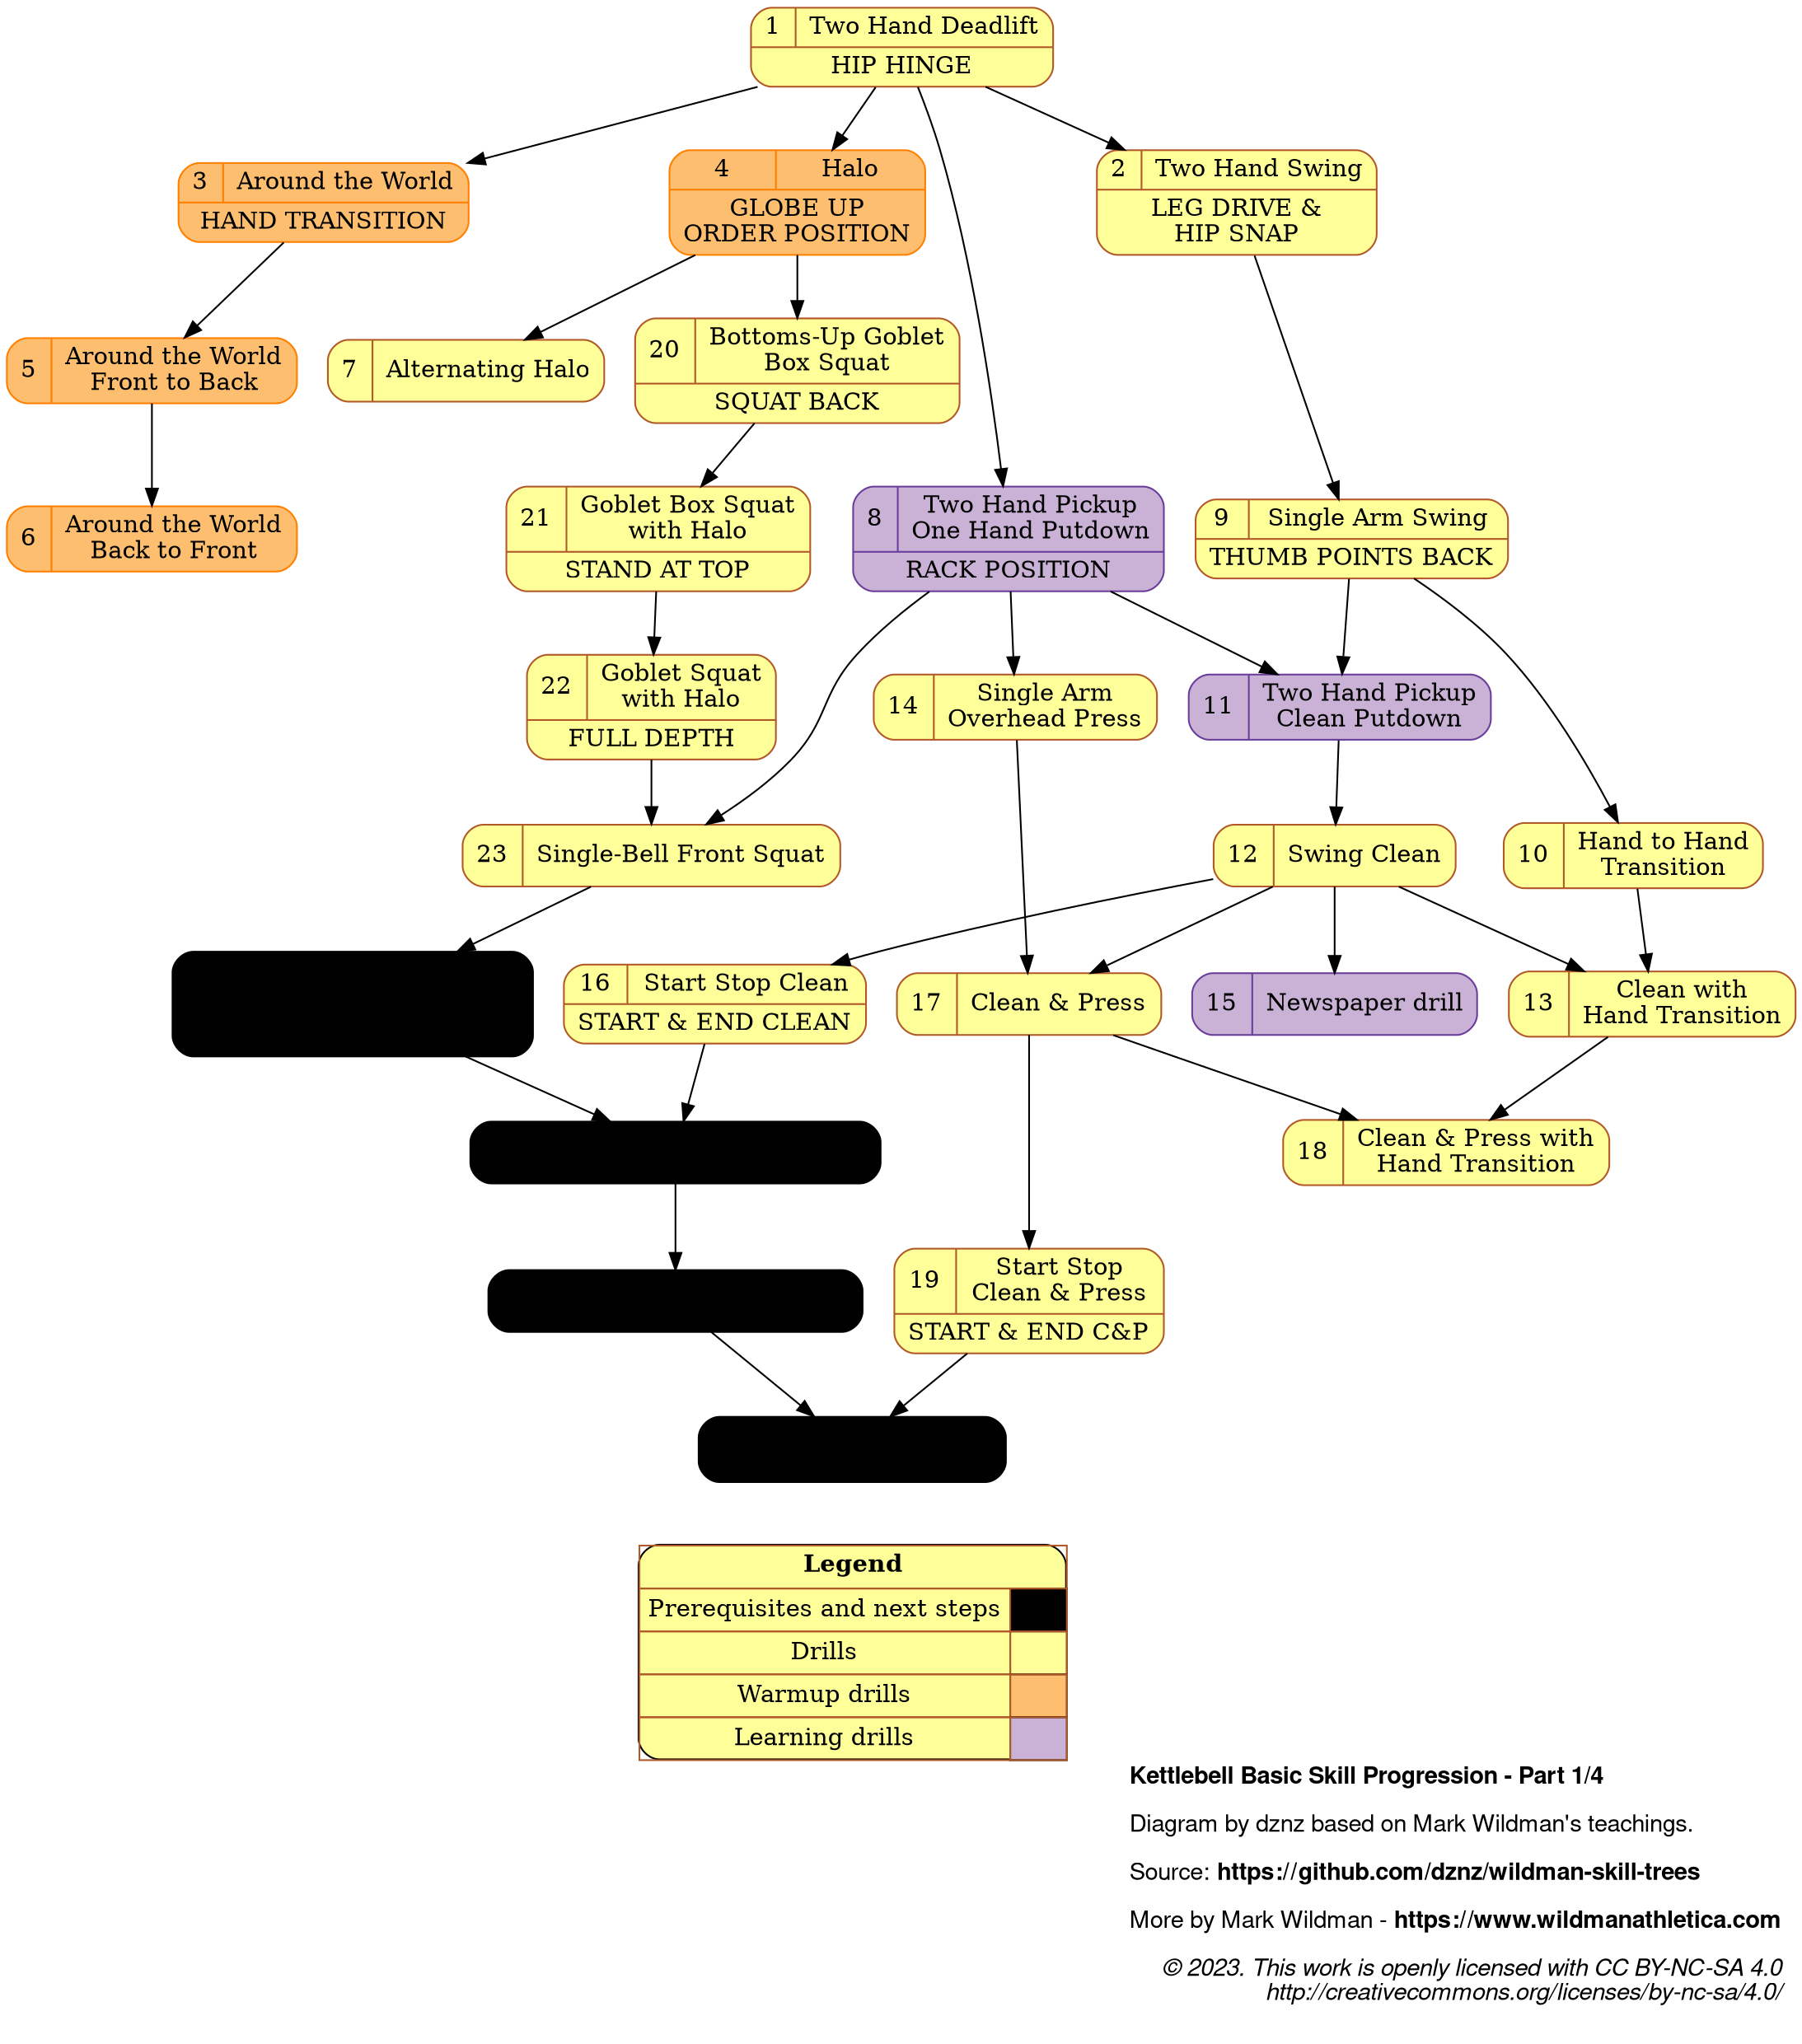 digraph kb_progression {
  
  label=<
<B>Kettlebell Basic Skill Progression - Part 1/4</B><BR ALIGN="LEFT"/><BR ALIGN="LEFT"/>
Diagram by dznz based on Mark Wildman's teachings.<BR ALIGN="LEFT"/><BR ALIGN="LEFT"/>
Source: <B>https://github.com/dznz/wildman-skill-trees</B><BR ALIGN="LEFT"/><BR ALIGN="LEFT"/>
More by Mark Wildman - <B>https://www.wildmanathletica.com</B><BR ALIGN="LEFT"/><BR ALIGN="LEFT"/>
<I>
© 2023. This work is openly licensed with CC BY-NC-SA 4.0<BR ALIGN="RIGHT"/>
http://creativecommons.org/licenses/by-nc-sa/4.0/<BR ALIGN="RIGHT"/>
</I>
  >
  graph [labeljust=r]
  graph [fontname="Helvetica,Arial,sans-serif"]

  node [colorscheme="paired12"]
  node [shape=record]
  node [style="rounded,filled"]
  node [color=12, fillcolor=11]

  subgraph warmup {
    node [color=8, fillcolor=7]
    mov_atw; mov_halo, mov_atwf2b, mov_atwb2f
  }

  subgraph aux {
    node [color=10, fillcolor=9]
    mov_2hu1hd; mov_2hucleandown; mov_news;
  }

  subgraph post {
    node [color=lightslategrey, fillcolor=ghostwhite]
    mov_racklunge
    mov_clean2sblunge
    mov_halfkneelclean
    mov_halfkneelcap
  }
  
  mov_deadlift [label="{{1|Two Hand Deadlift}|HIP HINGE}" URL="https://www.youtube.com/watch?v=x0XkmM34BPI&list=PLk4oYPJ7TXKhX8YqA2AVrfgs_pEF6p7KA&index=1"];
  mov_swing [label="{{2|Two Hand Swing}|LEG DRIVE &\nHIP SNAP}" URL="https://www.youtube.com/watch?v=m-S9H2XVvYg&list=PLk4oYPJ7TXKhX8YqA2AVrfgs_pEF6p7KA&index=2"]
  mov_atw [label="{{3|Around the World}|HAND TRANSITION}" URL="https://www.youtube.com/watch?v=XaegZzSbtr0&list=PLk4oYPJ7TXKhX8YqA2AVrfgs_pEF6p7KA&index=3"]
  mov_halo [label="{{4|Halo}|GLOBE UP\nORDER POSITION}" URL="https://www.youtube.com/watch?v=25xdtjbFPtw&list=PLk4oYPJ7TXKhX8YqA2AVrfgs_pEF6p7KA&index=4"]
  mov_atwf2b [label="5|Around the World\nFront to Back" URL="https://www.youtube.com/watch?v=TwlQQXAQpaQ&list=PLk4oYPJ7TXKhX8YqA2AVrfgs_pEF6p7KA&index=5"]
  mov_atwb2f [label="6|Around the World\nBack to Front" URL="https://www.youtube.com/watch?v=GrRO00YOIWM&list=PLk4oYPJ7TXKhX8YqA2AVrfgs_pEF6p7KA&index=6"]
  mov_althalo [label="7|Alternating Halo" URL="https://www.youtube.com/watch?v=SMpquy5zSL4&list=PLk4oYPJ7TXKhX8YqA2AVrfgs_pEF6p7KA&index=7"]
  mov_2hu1hd [label="{{8|Two Hand Pickup\nOne Hand Putdown}|RACK POSITION}" URL="https://www.youtube.com/watch?v=eMkDP9VmMc0&list=PLk4oYPJ7TXKhX8YqA2AVrfgs_pEF6p7KA&index=8"]
  mov_saswing [label="{{9|Single Arm Swing}|THUMB POINTS BACK}" URL="https://www.youtube.com/watch?v=ejPpyLKZ1L4&list=PLk4oYPJ7TXKhX8YqA2AVrfgs_pEF6p7KA&index=9"]
  mov_h2h [label="10|Hand to Hand\nTransition" URL="https://www.youtube.com/watch?v=0Uk0Rdm3QFs&list=PLk4oYPJ7TXKhX8YqA2AVrfgs_pEF6p7KA&index=10"]
  mov_2hucleandown [label="11|Two Hand Pickup\nClean Putdown" URL="https://www.youtube.com/watch?v=cQC2y-ByaAw&list=PLk4oYPJ7TXKhX8YqA2AVrfgs_pEF6p7KA&index=11"]
  mov_clean [label="12|Swing Clean" URL="https://www.youtube.com/watch?v=_nIsSXWs5iU&list=PLk4oYPJ7TXKhX8YqA2AVrfgs_pEF6p7KA&index=12"]
  mov_cleanh2h [label="13|Clean with\nHand Transition" URL="https://www.youtube.com/watch?v=6TVqHl2gtuM&list=PLk4oYPJ7TXKhX8YqA2AVrfgs_pEF6p7KA&index=13"]
  mov_press [label="14|Single Arm\nOverhead Press" URL="https://www.youtube.com/watch?v=XHkI03S6Pls&list=PLk4oYPJ7TXKhX8YqA2AVrfgs_pEF6p7KA&index=14"]
  mov_news [label="15|Newspaper drill" URL="https://www.youtube.com/watch?v=htByOXjHLXE&list=PLk4oYPJ7TXKhX8YqA2AVrfgs_pEF6p7KA&index=15"]
  mov_startstopclean [label="{{16|Start Stop Clean}|START & END CLEAN}" URL="https://www.youtube.com/watch?v=XbK3jxI0WNQ&list=PLk4oYPJ7TXKhX8YqA2AVrfgs_pEF6p7KA&index=16"]
  mov_cap [label="17|Clean & Press" URL="https://www.youtube.com/watch?v=SSxB3m5qRas&list=PLk4oYPJ7TXKhX8YqA2AVrfgs_pEF6p7KA&index=17"]
  mov_caph2h [label="18|Clean & Press with\nHand Transition" URL="https://www.youtube.com/watch?v=5Q4vMOYvAGg&list=PLk4oYPJ7TXKhX8YqA2AVrfgs_pEF6p7KA&index=18"]
  mov_startstopcap [label="{{19|Start Stop\nClean & Press}|START & END C&P}" URL="https://www.youtube.com/watch?v=dSj3kqbuois&list=PLk4oYPJ7TXKhX8YqA2AVrfgs_pEF6p7KA&index=19"]
  mov_gobboxsquat [label="{{20|Bottoms-Up Goblet\nBox Squat}|SQUAT BACK}" URL="https://www.youtube.com/watch?v=k5Bc7pkEmrU&list=PLk4oYPJ7TXKhX8YqA2AVrfgs_pEF6p7KA&index=20"]
  mov_boxsquathalo [label="{{21|Goblet Box Squat\nwith Halo}|STAND AT TOP}" URL="https://www.youtube.com/watch?v=Aik5-BStbnc&list=PLk4oYPJ7TXKhX8YqA2AVrfgs_pEF6p7KA&index=21"]
  mov_gobsquathalo [label="{{22|Goblet Squat\nwith Halo}|FULL DEPTH}" URL="https://www.youtube.com/watch?v=cnZ8Mx8NQPE&list=PLk4oYPJ7TXKhX8YqA2AVrfgs_pEF6p7KA&index=22"]
  mov_racksquat [label="{{23|Single-Bell Front Squat}}" URL="https://www.youtube.com/watch?v=KTDVl0Lkdc4&list=PLk4oYPJ7TXKhX8YqA2AVrfgs_pEF6p7KA&index=23"]

  // Next skills
  mov_racklunge [label="{{KB-24|Rack Opposite Leg\nStep-Back Lunge}|VERTICAL SPINE}" URL="https://www.youtube.com/watch?v=KTDVl0Lkdc4&list=PLk4oYPJ7TXKhX8YqA2AVrfgs_pEF6p7KA&index=24"]
  mov_clean2sblunge [label="{{KB-25|Clean Step-Back Clean}}" URL="https://www.youtube.com/watch?v=KTDVl0Lkdc4&list=PLk4oYPJ7TXKhX8YqA2AVrfgs_pEF6p7KA&index=25"]
  mov_halfkneelclean [label="{{KB-26|Half-Kneeling Clean}}" URL="https://www.youtube.com/watch?v=KTDVl0Lkdc4&list=PLk4oYPJ7TXKhX8YqA2AVrfgs_pEF6p7KA&index=26"]
  mov_halfkneelcap [label="{{KB-29|Half-Kneeling\nClean & Press}}" URL="https://www.youtube.com/watch?v=KTDVl0Lkdc4&list=PLk4oYPJ7TXKhX8YqA2AVrfgs_pEF6p7KA&index=29"]

  mov_deadlift -> mov_swing;
  mov_deadlift -> mov_atw;
  mov_deadlift -> mov_halo;
  mov_atw -> mov_atwf2b;
  mov_atwf2b -> mov_atwb2f;
  mov_halo -> mov_althalo;
  mov_deadlift -> mov_2hu1hd;
  mov_swing -> mov_saswing;
  mov_saswing -> mov_h2h;
  mov_2hu1hd -> mov_2hucleandown;
  mov_saswing -> mov_2hucleandown;
  mov_2hucleandown -> mov_clean;
  mov_clean -> mov_cleanh2h;
  mov_h2h -> mov_cleanh2h;
  mov_2hu1hd -> mov_press;
  mov_clean -> mov_news;
  mov_clean -> mov_startstopclean;
  mov_clean -> mov_cap;
  mov_press -> mov_cap;
  mov_cap -> mov_caph2h;
  mov_cleanh2h -> mov_caph2h;
  mov_cap -> mov_startstopcap;
  mov_halo -> mov_gobboxsquat;
  mov_gobboxsquat -> mov_boxsquathalo;
  mov_boxsquathalo -> mov_gobsquathalo;
  mov_gobsquathalo -> mov_racksquat;
  mov_2hu1hd -> mov_racksquat;
  mov_racksquat -> mov_racklunge;
  mov_racklunge -> mov_clean2sblunge;
  mov_startstopclean -> mov_clean2sblunge;
  mov_clean2sblunge -> mov_halfkneelclean;
  mov_startstopcap -> mov_halfkneelcap;
  mov_halfkneelclean -> mov_halfkneelcap;

  { rank = sink;
    Legend [shape=none, margin=0, label=<
    <TABLE BORDER="0" CELLBORDER="1" CELLSPACING="0" CELLPADDING="4">
     <TR>
      <TD COLSPAN="2"><B>Legend</B></TD>
     </TR>
     <TR>
      <TD>Prerequisites and next steps</TD>
      <TD BGCOLOR="ghostwhite">&nbsp;&nbsp;&nbsp;&nbsp;&nbsp;</TD>
     </TR>
     <TR>
      <TD>Drills</TD>
      <TD BGCOLOR="11"></TD>
     </TR>
     <TR>
      <TD>Warmup drills</TD>
      <TD BGCOLOR="7"></TD>
     </TR>
     <TR>
      <TD>Learning drills</TD>
      <TD BGCOLOR="9"></TD>
     </TR>
    </TABLE>
   >];
  }
}
